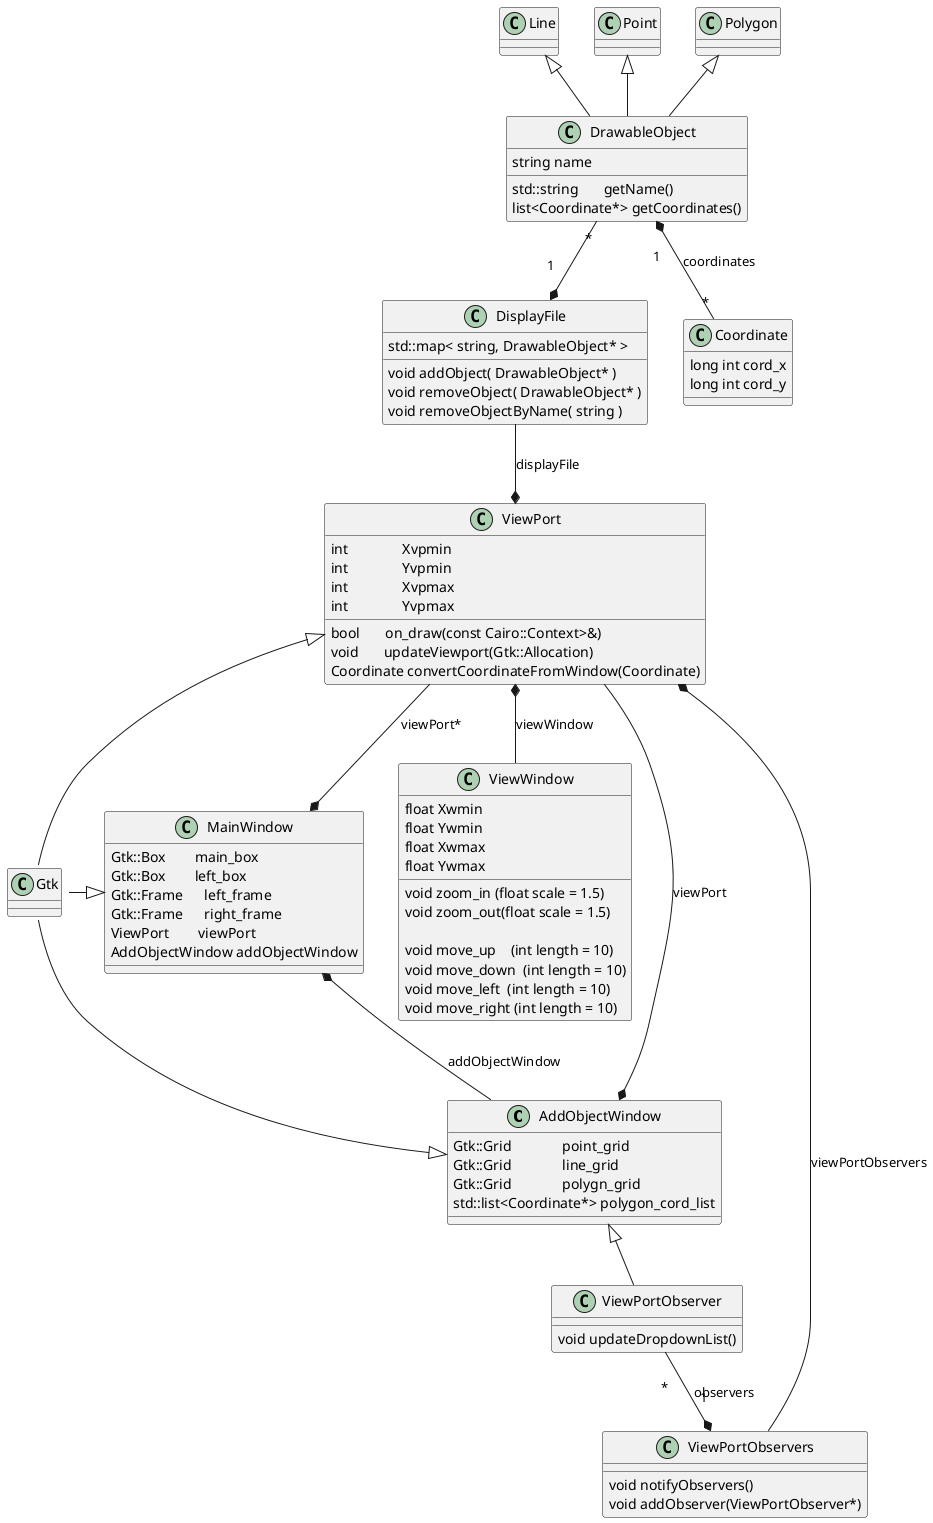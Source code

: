 
@startuml
  skinparam defaultFontName Consolas

  AddObjectWindow <|-- Gtk::Window
  AddObjectWindow <|-- ViewPortObserver
  AddObjectWindow  *-- ViewPort        : viewPort

  Line               <|-- DrawableObject
  Point              <|-- DrawableObject
  Polygon            <|-- DrawableObject
  DrawableObject "\n1"  *-- "*" Coordinate: coordinates
  DisplayFile    "1\n"  *-up- "*" DrawableObject

  MainWindow      <|-left- Gtk::Window
  MainWindow       *-- ViewPort        : viewPort*
  MainWindow       *-- AddObjectWindow : addObjectWindow

  ViewPort   <|-right- Gtk::DrawingArea
  ViewPort    *-- ViewWindow           : viewWindow
  ViewPort    *-up- DisplayFile        : displayFile
  ViewPort    *-- ViewPortObservers    : viewPortObservers

  ViewPortObservers "1\n" *-up- "\n*" ViewPortObserver : observers

  class AddObjectWindow {
    Gtk::Grid              point_grid
    Gtk::Grid              line_grid
    Gtk::Grid              polygn_grid
    std::list<Coordinate*> polygon_cord_list
  }

  class Coordinate {
    long int cord_x
    long int cord_y
  }

  class DisplayFile {
    std::map< string, DrawableObject* >
    void addObject( DrawableObject* )
    void removeObject( DrawableObject* )
    void removeObjectByName( string )
  }

  class DrawableObject {
    string name
    std::string       getName()
    list<Coordinate*> getCoordinates()
  }

  class MainWindow {
    Gtk::Box        main_box
    Gtk::Box        left_box
    Gtk::Frame      left_frame
    Gtk::Frame      right_frame
    ViewPort        viewPort
    AddObjectWindow addObjectWindow
  }

  class ViewPort {
    int               Xvpmin
    int               Yvpmin
    int               Xvpmax
    int               Yvpmax

    bool       on_draw(const Cairo::Context>&)
    void       updateViewport(Gtk::Allocation)
    Coordinate convertCoordinateFromWindow(Coordinate)
  }

  class ViewPortObserver {
    void updateDropdownList()
  }

  class ViewPortObservers {
    void notifyObservers()
    void addObserver(ViewPortObserver*)
  }

  class ViewWindow {
    float Xwmin
    float Ywmin
    float Xwmax
    float Ywmax

    void zoom_in (float scale = 1.5)
    void zoom_out(float scale = 1.5)

    void move_up    (int length = 10)
    void move_down  (int length = 10)
    void move_left  (int length = 10)
    void move_right (int length = 10)
  }

@enduml
